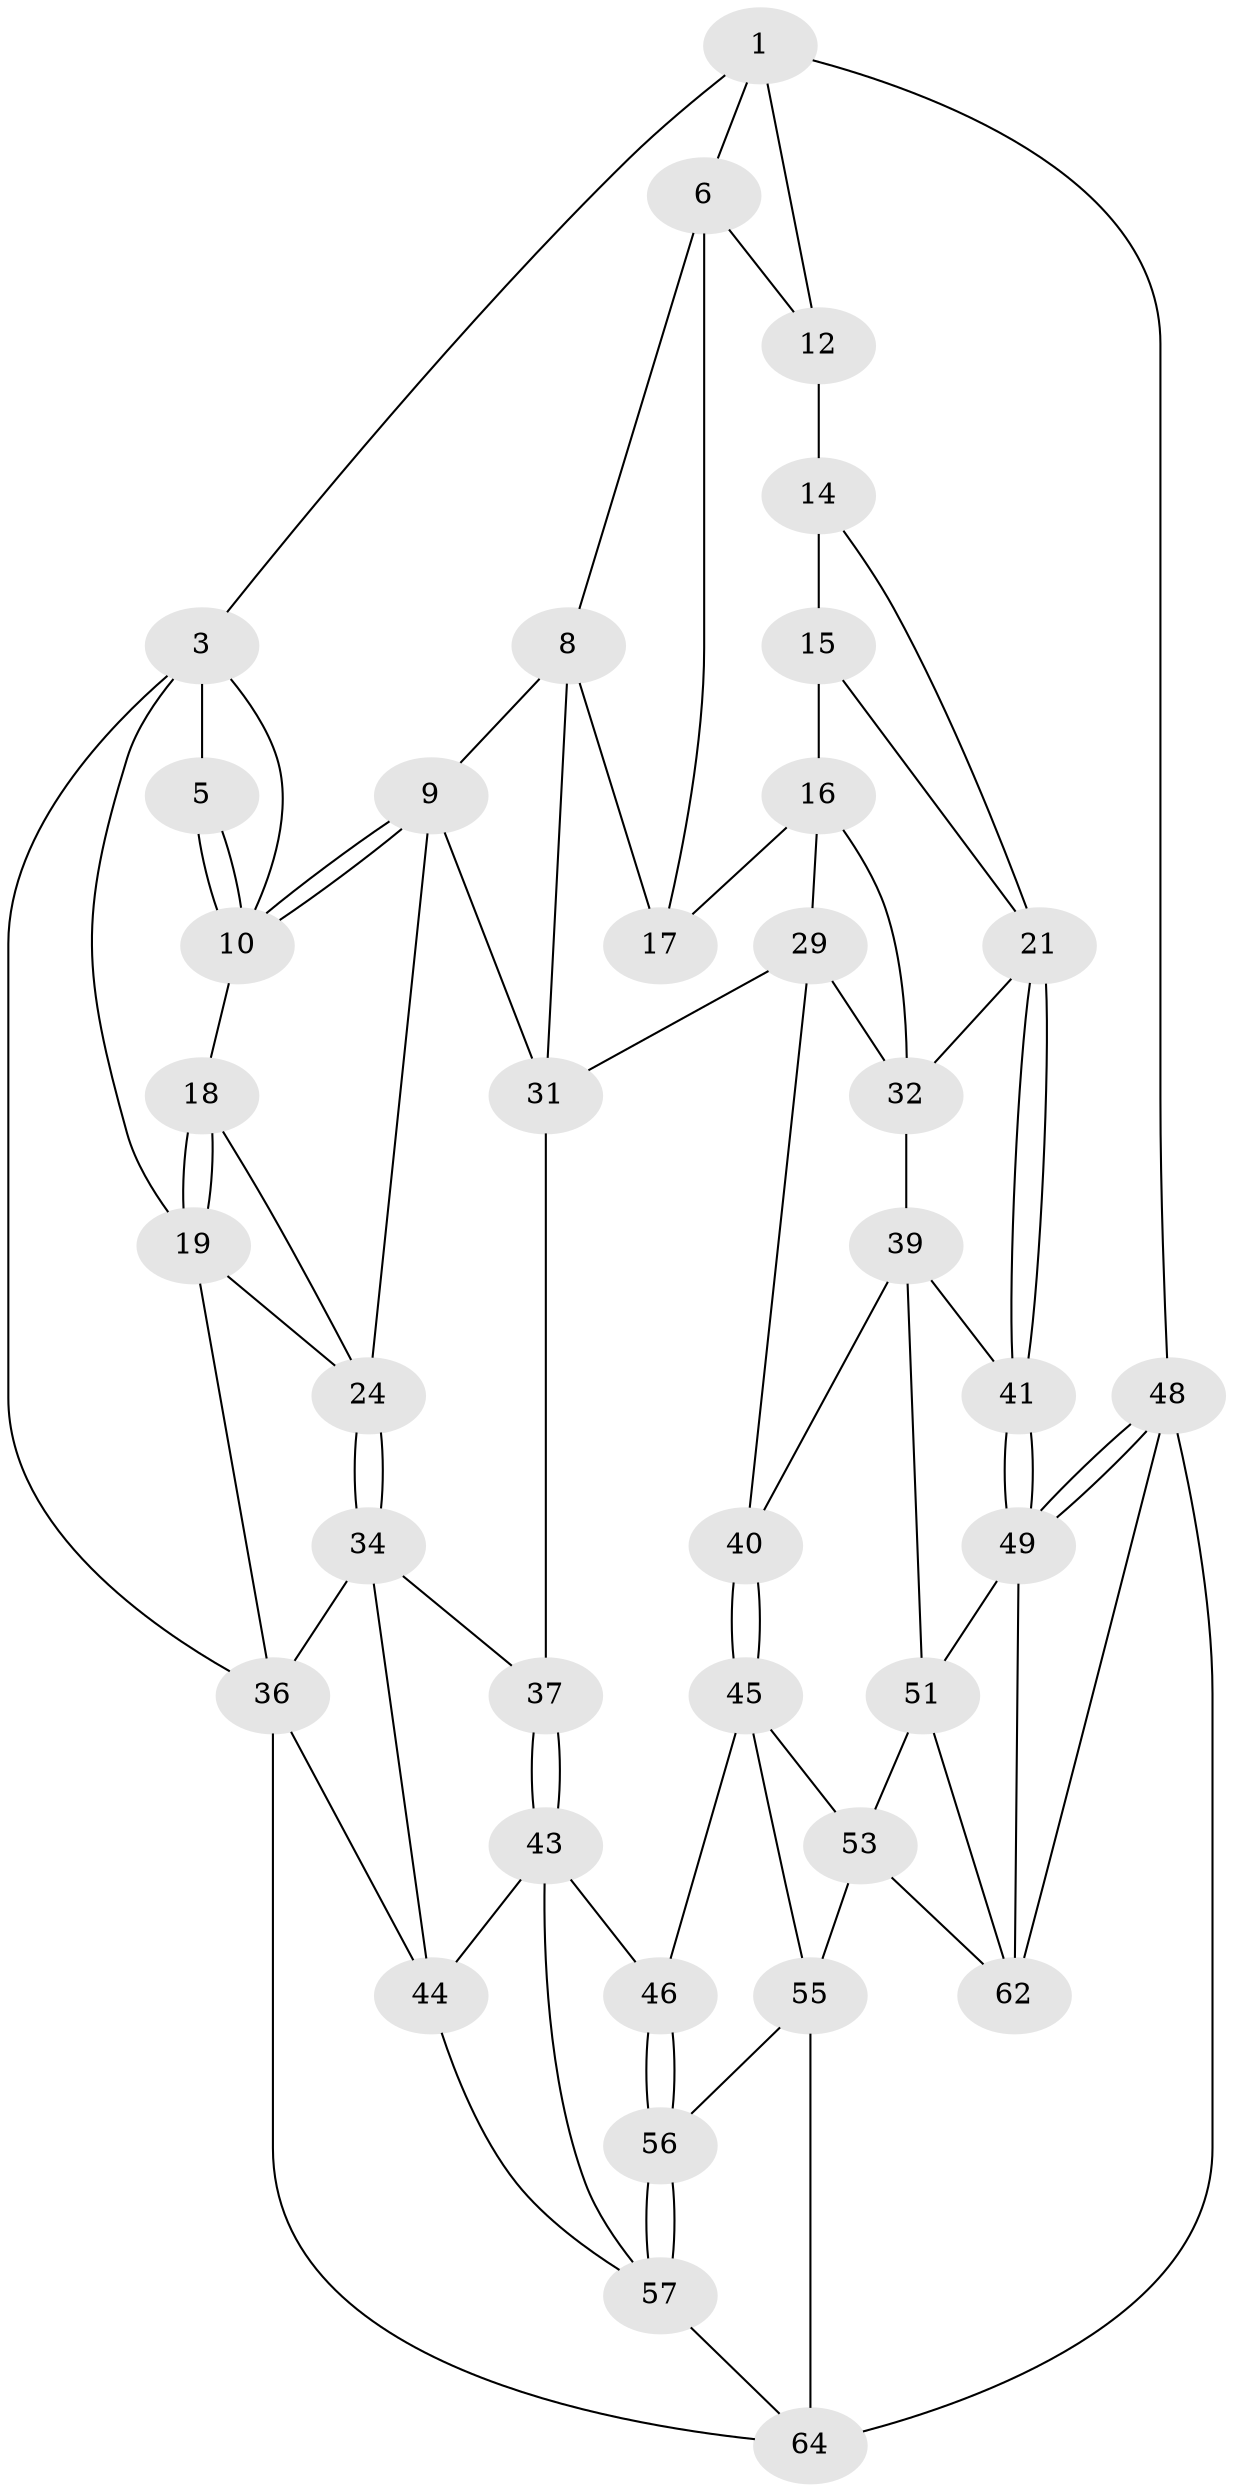 // original degree distribution, {3: 0.029850746268656716, 6: 0.208955223880597, 5: 0.5074626865671642, 4: 0.2537313432835821}
// Generated by graph-tools (version 1.1) at 2025/42/03/06/25 10:42:33]
// undirected, 38 vertices, 82 edges
graph export_dot {
graph [start="1"]
  node [color=gray90,style=filled];
  1 [pos="+0.689001667661427+0",super="+2"];
  3 [pos="+0+0",super="+4"];
  5 [pos="+0.47745440867501443+0"];
  6 [pos="+0.7319562647866769+0.12438375858380779",super="+7"];
  8 [pos="+0.5502764632024689+0.2766569634982304",super="+26"];
  9 [pos="+0.4125778627147043+0.22710981321043572",super="+23"];
  10 [pos="+0.39951615804154905+0.19990670986465398",super="+11"];
  12 [pos="+0.8165219890004926+0.17198853010510382",super="+13"];
  14 [pos="+0.8578483031116295+0.26935196703222836",super="+20"];
  15 [pos="+0.8471879325444049+0.30524192650706283"];
  16 [pos="+0.7653734937343961+0.3367076663921494",super="+28"];
  17 [pos="+0.727388667318089+0.30498321405774426"];
  18 [pos="+0.1509383104211216+0.26086278031648474"];
  19 [pos="+0+0",super="+27"];
  21 [pos="+1+0.5264550541108297",super="+22"];
  24 [pos="+0.16851945681133032+0.3360559080152856",super="+25"];
  29 [pos="+0.7086545618706767+0.4528847467726834",super="+30"];
  31 [pos="+0.6038744760707649+0.5074001614137487",super="+33"];
  32 [pos="+0.887842597512636+0.4324238243591905",super="+38"];
  34 [pos="+0.16942029814423012+0.4003978966597265",super="+35"];
  36 [pos="+0+0.5727153922804752",super="+50"];
  37 [pos="+0.3343105270045034+0.4802727810868425"];
  39 [pos="+0.7291376373160181+0.5987033961449316",super="+42"];
  40 [pos="+0.63112352962367+0.5957602650570196"];
  41 [pos="+1+0.5929391752126586"];
  43 [pos="+0.3002161946484975+0.6027605564343284",super="+47"];
  44 [pos="+0.0610784425583632+0.6346979687983504",super="+59"];
  45 [pos="+0.6285342711966765+0.6020853809809655",super="+54"];
  46 [pos="+0.6029853762555482+0.6098369905780561"];
  48 [pos="+1+1",super="+67"];
  49 [pos="+1+1",super="+63"];
  51 [pos="+0.8482425920892864+0.818849698230303",super="+52"];
  53 [pos="+0.7447774200248117+0.7970478478373656",super="+60"];
  55 [pos="+0.5667584821681831+0.8094107144076831",super="+61"];
  56 [pos="+0.4074300083335572+0.7887166270469947"];
  57 [pos="+0.3493304968202783+0.7837467979975636",super="+58"];
  62 [pos="+0.6814262236384846+0.9417951731055043",super="+66"];
  64 [pos="+0.35925372433286595+1",super="+65"];
  1 -- 6;
  1 -- 48;
  1 -- 3;
  1 -- 12;
  3 -- 19;
  3 -- 36;
  3 -- 10;
  3 -- 5;
  5 -- 10;
  5 -- 10;
  6 -- 12;
  6 -- 8;
  6 -- 17;
  8 -- 9;
  8 -- 17;
  8 -- 31;
  9 -- 10;
  9 -- 10;
  9 -- 24;
  9 -- 31;
  10 -- 18;
  12 -- 14 [weight=2];
  14 -- 15;
  14 -- 21;
  15 -- 16;
  15 -- 21;
  16 -- 17;
  16 -- 32;
  16 -- 29;
  18 -- 19;
  18 -- 19;
  18 -- 24;
  19 -- 24;
  19 -- 36;
  21 -- 41;
  21 -- 41;
  21 -- 32;
  24 -- 34;
  24 -- 34;
  29 -- 32;
  29 -- 40;
  29 -- 31;
  31 -- 37;
  32 -- 39;
  34 -- 37;
  34 -- 36;
  34 -- 44;
  36 -- 64;
  36 -- 44;
  37 -- 43;
  37 -- 43;
  39 -- 40;
  39 -- 41;
  39 -- 51;
  40 -- 45;
  40 -- 45;
  41 -- 49;
  41 -- 49;
  43 -- 44;
  43 -- 57;
  43 -- 46;
  44 -- 57;
  45 -- 46;
  45 -- 53;
  45 -- 55;
  46 -- 56;
  46 -- 56;
  48 -- 49;
  48 -- 49;
  48 -- 64 [weight=2];
  48 -- 62;
  49 -- 51;
  49 -- 62;
  51 -- 53;
  51 -- 62;
  53 -- 62;
  53 -- 55;
  55 -- 56;
  55 -- 64;
  56 -- 57;
  56 -- 57;
  57 -- 64;
}
